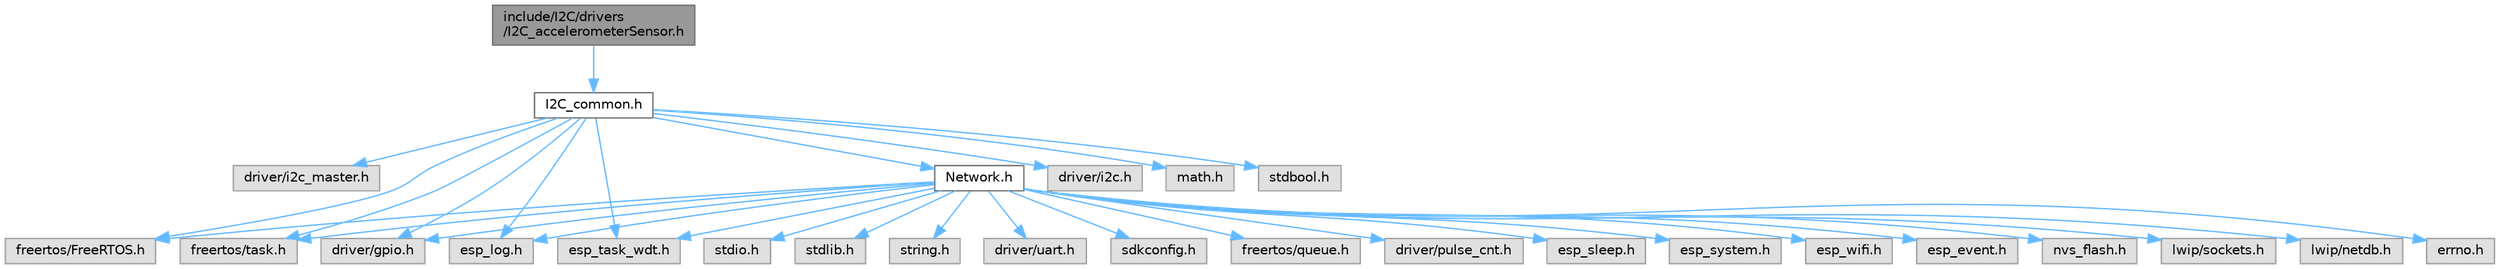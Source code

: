 digraph "include/I2C/drivers/I2C_accelerometerSensor.h"
{
 // LATEX_PDF_SIZE
  bgcolor="transparent";
  edge [fontname=Helvetica,fontsize=10,labelfontname=Helvetica,labelfontsize=10];
  node [fontname=Helvetica,fontsize=10,shape=box,height=0.2,width=0.4];
  Node1 [id="Node000001",label="include/I2C/drivers\l/I2C_accelerometerSensor.h",height=0.2,width=0.4,color="gray40", fillcolor="grey60", style="filled", fontcolor="black",tooltip=" "];
  Node1 -> Node2 [id="edge63_Node000001_Node000002",color="steelblue1",style="solid",tooltip=" "];
  Node2 [id="Node000002",label="I2C_common.h",height=0.2,width=0.4,color="grey40", fillcolor="white", style="filled",URL="$_i2_c__common_8h.html",tooltip=" "];
  Node2 -> Node3 [id="edge64_Node000002_Node000003",color="steelblue1",style="solid",tooltip=" "];
  Node3 [id="Node000003",label="driver/i2c_master.h",height=0.2,width=0.4,color="grey60", fillcolor="#E0E0E0", style="filled",tooltip=" "];
  Node2 -> Node4 [id="edge65_Node000002_Node000004",color="steelblue1",style="solid",tooltip=" "];
  Node4 [id="Node000004",label="freertos/FreeRTOS.h",height=0.2,width=0.4,color="grey60", fillcolor="#E0E0E0", style="filled",tooltip=" "];
  Node2 -> Node5 [id="edge66_Node000002_Node000005",color="steelblue1",style="solid",tooltip=" "];
  Node5 [id="Node000005",label="freertos/task.h",height=0.2,width=0.4,color="grey60", fillcolor="#E0E0E0", style="filled",tooltip=" "];
  Node2 -> Node6 [id="edge67_Node000002_Node000006",color="steelblue1",style="solid",tooltip=" "];
  Node6 [id="Node000006",label="driver/gpio.h",height=0.2,width=0.4,color="grey60", fillcolor="#E0E0E0", style="filled",tooltip=" "];
  Node2 -> Node7 [id="edge68_Node000002_Node000007",color="steelblue1",style="solid",tooltip=" "];
  Node7 [id="Node000007",label="esp_log.h",height=0.2,width=0.4,color="grey60", fillcolor="#E0E0E0", style="filled",tooltip=" "];
  Node2 -> Node8 [id="edge69_Node000002_Node000008",color="steelblue1",style="solid",tooltip=" "];
  Node8 [id="Node000008",label="driver/i2c.h",height=0.2,width=0.4,color="grey60", fillcolor="#E0E0E0", style="filled",tooltip=" "];
  Node2 -> Node9 [id="edge70_Node000002_Node000009",color="steelblue1",style="solid",tooltip=" "];
  Node9 [id="Node000009",label="esp_task_wdt.h",height=0.2,width=0.4,color="grey60", fillcolor="#E0E0E0", style="filled",tooltip=" "];
  Node2 -> Node10 [id="edge71_Node000002_Node000010",color="steelblue1",style="solid",tooltip=" "];
  Node10 [id="Node000010",label="math.h",height=0.2,width=0.4,color="grey60", fillcolor="#E0E0E0", style="filled",tooltip=" "];
  Node2 -> Node11 [id="edge72_Node000002_Node000011",color="steelblue1",style="solid",tooltip=" "];
  Node11 [id="Node000011",label="Network.h",height=0.2,width=0.4,color="grey40", fillcolor="white", style="filled",URL="$_network_8h.html",tooltip=" "];
  Node11 -> Node12 [id="edge73_Node000011_Node000012",color="steelblue1",style="solid",tooltip=" "];
  Node12 [id="Node000012",label="stdio.h",height=0.2,width=0.4,color="grey60", fillcolor="#E0E0E0", style="filled",tooltip=" "];
  Node11 -> Node13 [id="edge74_Node000011_Node000013",color="steelblue1",style="solid",tooltip=" "];
  Node13 [id="Node000013",label="stdlib.h",height=0.2,width=0.4,color="grey60", fillcolor="#E0E0E0", style="filled",tooltip=" "];
  Node11 -> Node9 [id="edge75_Node000011_Node000009",color="steelblue1",style="solid",tooltip=" "];
  Node11 -> Node14 [id="edge76_Node000011_Node000014",color="steelblue1",style="solid",tooltip=" "];
  Node14 [id="Node000014",label="string.h",height=0.2,width=0.4,color="grey60", fillcolor="#E0E0E0", style="filled",tooltip=" "];
  Node11 -> Node4 [id="edge77_Node000011_Node000004",color="steelblue1",style="solid",tooltip=" "];
  Node11 -> Node5 [id="edge78_Node000011_Node000005",color="steelblue1",style="solid",tooltip=" "];
  Node11 -> Node15 [id="edge79_Node000011_Node000015",color="steelblue1",style="solid",tooltip=" "];
  Node15 [id="Node000015",label="driver/uart.h",height=0.2,width=0.4,color="grey60", fillcolor="#E0E0E0", style="filled",tooltip=" "];
  Node11 -> Node6 [id="edge80_Node000011_Node000006",color="steelblue1",style="solid",tooltip=" "];
  Node11 -> Node16 [id="edge81_Node000011_Node000016",color="steelblue1",style="solid",tooltip=" "];
  Node16 [id="Node000016",label="sdkconfig.h",height=0.2,width=0.4,color="grey60", fillcolor="#E0E0E0", style="filled",tooltip=" "];
  Node11 -> Node17 [id="edge82_Node000011_Node000017",color="steelblue1",style="solid",tooltip=" "];
  Node17 [id="Node000017",label="freertos/queue.h",height=0.2,width=0.4,color="grey60", fillcolor="#E0E0E0", style="filled",tooltip=" "];
  Node11 -> Node18 [id="edge83_Node000011_Node000018",color="steelblue1",style="solid",tooltip=" "];
  Node18 [id="Node000018",label="driver/pulse_cnt.h",height=0.2,width=0.4,color="grey60", fillcolor="#E0E0E0", style="filled",tooltip=" "];
  Node11 -> Node7 [id="edge84_Node000011_Node000007",color="steelblue1",style="solid",tooltip=" "];
  Node11 -> Node19 [id="edge85_Node000011_Node000019",color="steelblue1",style="solid",tooltip=" "];
  Node19 [id="Node000019",label="esp_sleep.h",height=0.2,width=0.4,color="grey60", fillcolor="#E0E0E0", style="filled",tooltip=" "];
  Node11 -> Node20 [id="edge86_Node000011_Node000020",color="steelblue1",style="solid",tooltip=" "];
  Node20 [id="Node000020",label="esp_system.h",height=0.2,width=0.4,color="grey60", fillcolor="#E0E0E0", style="filled",tooltip=" "];
  Node11 -> Node21 [id="edge87_Node000011_Node000021",color="steelblue1",style="solid",tooltip=" "];
  Node21 [id="Node000021",label="esp_wifi.h",height=0.2,width=0.4,color="grey60", fillcolor="#E0E0E0", style="filled",tooltip=" "];
  Node11 -> Node22 [id="edge88_Node000011_Node000022",color="steelblue1",style="solid",tooltip=" "];
  Node22 [id="Node000022",label="esp_event.h",height=0.2,width=0.4,color="grey60", fillcolor="#E0E0E0", style="filled",tooltip=" "];
  Node11 -> Node23 [id="edge89_Node000011_Node000023",color="steelblue1",style="solid",tooltip=" "];
  Node23 [id="Node000023",label="nvs_flash.h",height=0.2,width=0.4,color="grey60", fillcolor="#E0E0E0", style="filled",tooltip=" "];
  Node11 -> Node24 [id="edge90_Node000011_Node000024",color="steelblue1",style="solid",tooltip=" "];
  Node24 [id="Node000024",label="lwip/sockets.h",height=0.2,width=0.4,color="grey60", fillcolor="#E0E0E0", style="filled",tooltip=" "];
  Node11 -> Node25 [id="edge91_Node000011_Node000025",color="steelblue1",style="solid",tooltip=" "];
  Node25 [id="Node000025",label="lwip/netdb.h",height=0.2,width=0.4,color="grey60", fillcolor="#E0E0E0", style="filled",tooltip=" "];
  Node11 -> Node26 [id="edge92_Node000011_Node000026",color="steelblue1",style="solid",tooltip=" "];
  Node26 [id="Node000026",label="errno.h",height=0.2,width=0.4,color="grey60", fillcolor="#E0E0E0", style="filled",tooltip=" "];
  Node2 -> Node27 [id="edge93_Node000002_Node000027",color="steelblue1",style="solid",tooltip=" "];
  Node27 [id="Node000027",label="stdbool.h",height=0.2,width=0.4,color="grey60", fillcolor="#E0E0E0", style="filled",tooltip=" "];
}
